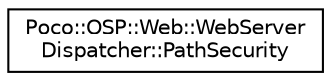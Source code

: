 digraph "Graphical Class Hierarchy"
{
 // LATEX_PDF_SIZE
  edge [fontname="Helvetica",fontsize="10",labelfontname="Helvetica",labelfontsize="10"];
  node [fontname="Helvetica",fontsize="10",shape=record];
  rankdir="LR";
  Node0 [label="Poco::OSP::Web::WebServer\lDispatcher::PathSecurity",height=0.2,width=0.4,color="black", fillcolor="white", style="filled",URL="$structPoco_1_1OSP_1_1Web_1_1WebServerDispatcher_1_1PathSecurity.html",tooltip="Security attributes for a registered path."];
}
